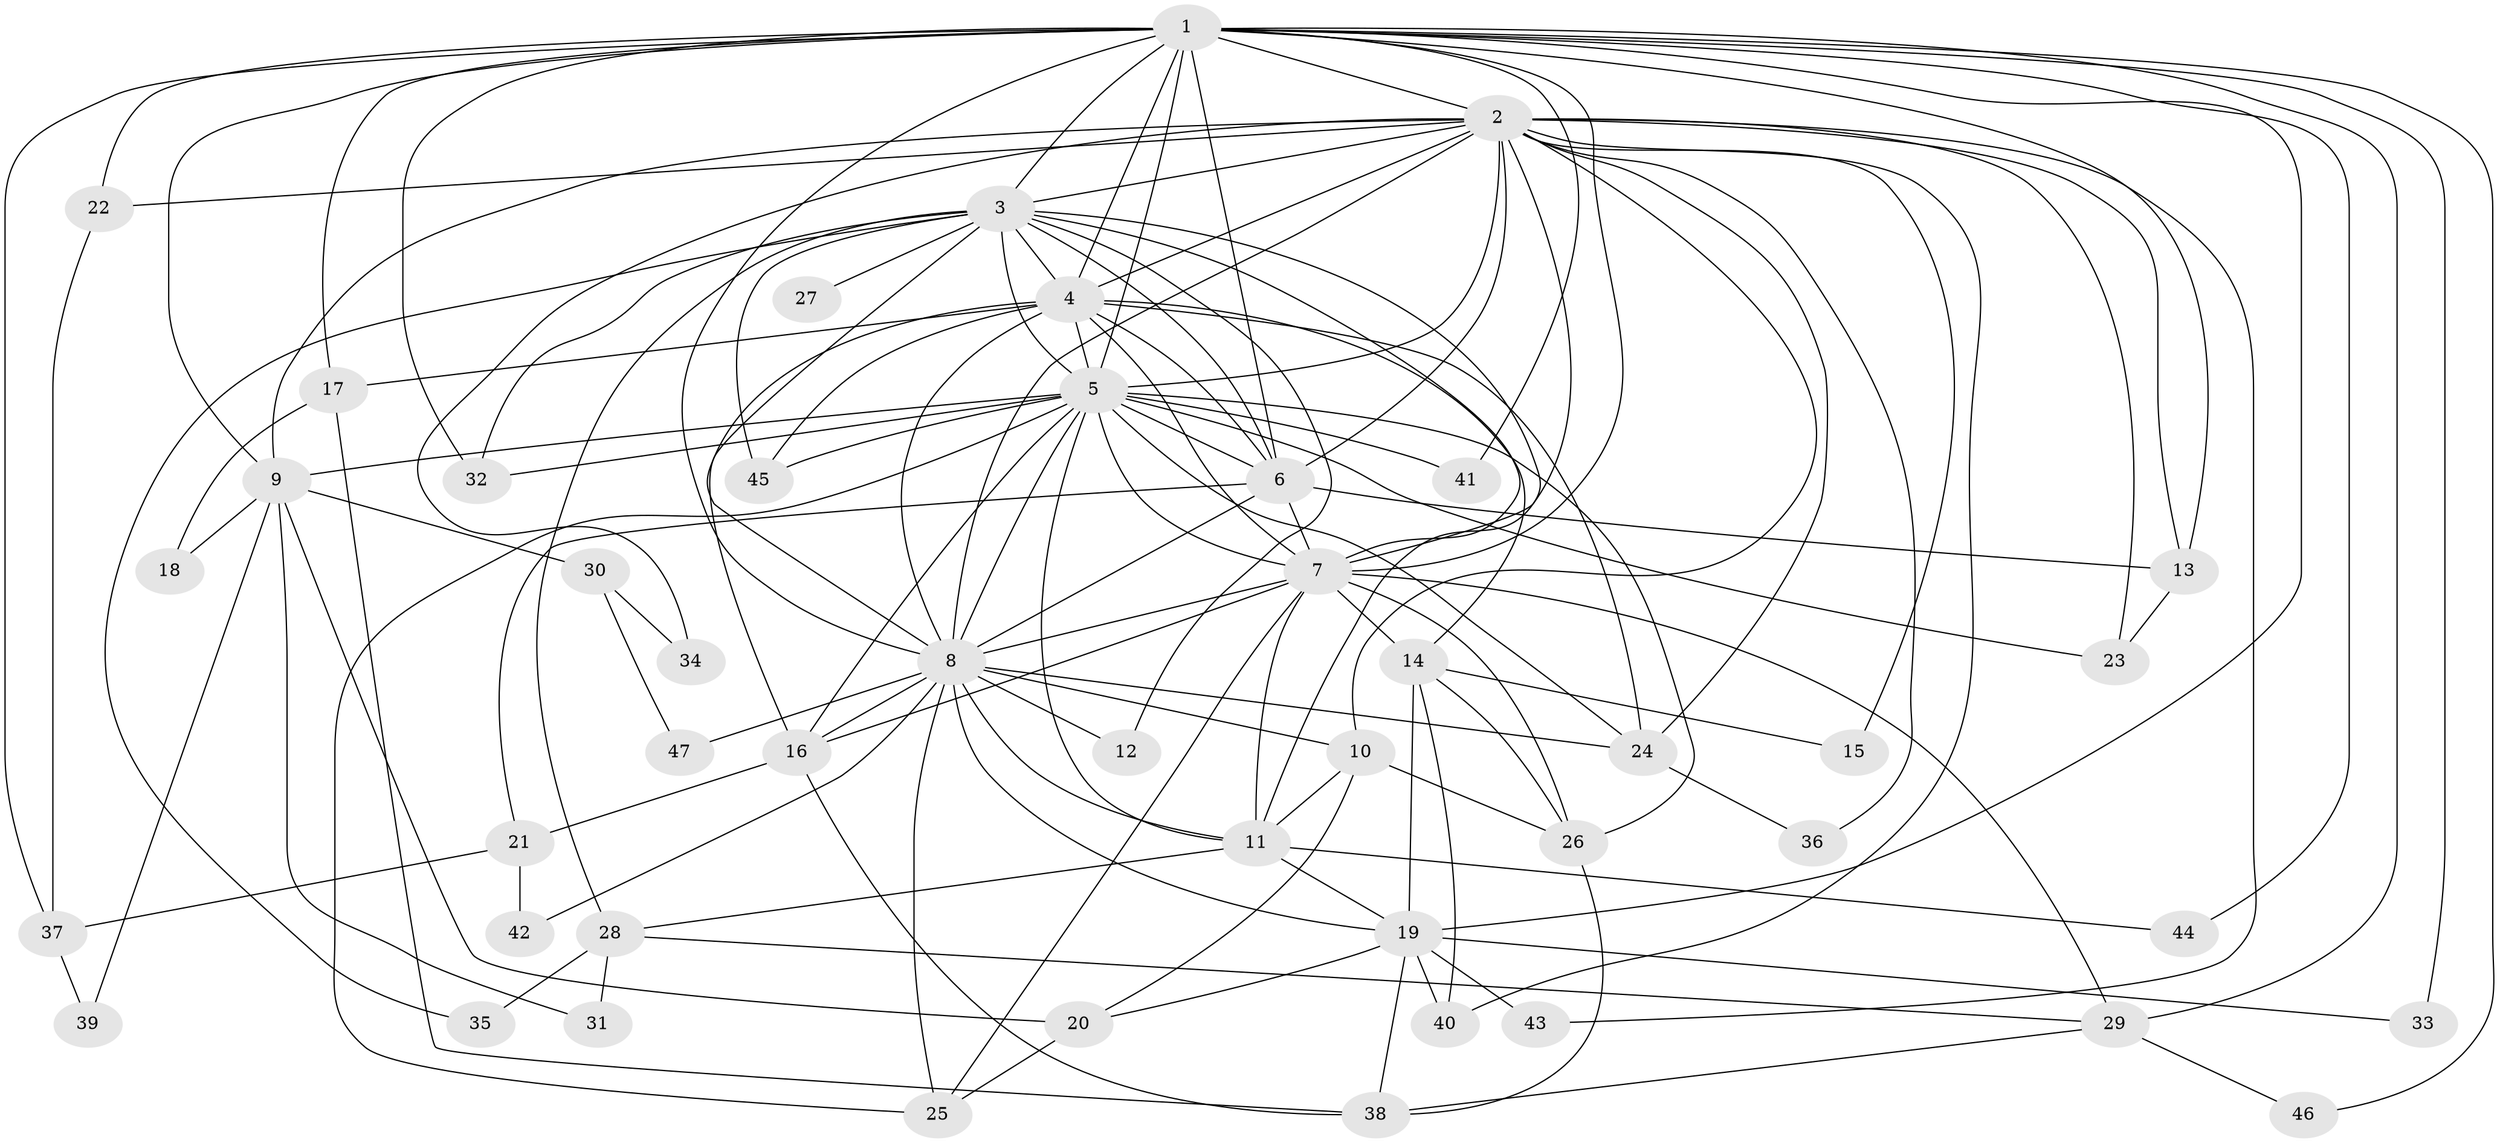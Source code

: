 // original degree distribution, {19: 0.031914893617021274, 18: 0.031914893617021274, 23: 0.010638297872340425, 17: 0.010638297872340425, 21: 0.010638297872340425, 14: 0.010638297872340425, 10: 0.02127659574468085, 4: 0.11702127659574468, 2: 0.5106382978723404, 3: 0.19148936170212766, 5: 0.0425531914893617, 6: 0.010638297872340425}
// Generated by graph-tools (version 1.1) at 2025/34/03/09/25 02:34:35]
// undirected, 47 vertices, 129 edges
graph export_dot {
graph [start="1"]
  node [color=gray90,style=filled];
  1;
  2;
  3;
  4;
  5;
  6;
  7;
  8;
  9;
  10;
  11;
  12;
  13;
  14;
  15;
  16;
  17;
  18;
  19;
  20;
  21;
  22;
  23;
  24;
  25;
  26;
  27;
  28;
  29;
  30;
  31;
  32;
  33;
  34;
  35;
  36;
  37;
  38;
  39;
  40;
  41;
  42;
  43;
  44;
  45;
  46;
  47;
  1 -- 2 [weight=2.0];
  1 -- 3 [weight=2.0];
  1 -- 4 [weight=2.0];
  1 -- 5 [weight=4.0];
  1 -- 6 [weight=2.0];
  1 -- 7 [weight=2.0];
  1 -- 8 [weight=3.0];
  1 -- 9 [weight=2.0];
  1 -- 13 [weight=1.0];
  1 -- 17 [weight=1.0];
  1 -- 19 [weight=2.0];
  1 -- 22 [weight=2.0];
  1 -- 29 [weight=1.0];
  1 -- 32 [weight=1.0];
  1 -- 33 [weight=2.0];
  1 -- 37 [weight=1.0];
  1 -- 41 [weight=1.0];
  1 -- 44 [weight=1.0];
  1 -- 46 [weight=1.0];
  2 -- 3 [weight=1.0];
  2 -- 4 [weight=1.0];
  2 -- 5 [weight=3.0];
  2 -- 6 [weight=1.0];
  2 -- 7 [weight=2.0];
  2 -- 8 [weight=1.0];
  2 -- 9 [weight=1.0];
  2 -- 10 [weight=1.0];
  2 -- 13 [weight=1.0];
  2 -- 15 [weight=1.0];
  2 -- 22 [weight=1.0];
  2 -- 23 [weight=1.0];
  2 -- 24 [weight=1.0];
  2 -- 34 [weight=1.0];
  2 -- 36 [weight=1.0];
  2 -- 40 [weight=1.0];
  2 -- 43 [weight=1.0];
  3 -- 4 [weight=1.0];
  3 -- 5 [weight=4.0];
  3 -- 6 [weight=1.0];
  3 -- 7 [weight=1.0];
  3 -- 8 [weight=1.0];
  3 -- 11 [weight=1.0];
  3 -- 12 [weight=1.0];
  3 -- 27 [weight=1.0];
  3 -- 28 [weight=1.0];
  3 -- 32 [weight=1.0];
  3 -- 35 [weight=1.0];
  3 -- 45 [weight=1.0];
  4 -- 5 [weight=3.0];
  4 -- 6 [weight=1.0];
  4 -- 7 [weight=1.0];
  4 -- 8 [weight=1.0];
  4 -- 14 [weight=1.0];
  4 -- 16 [weight=1.0];
  4 -- 17 [weight=3.0];
  4 -- 24 [weight=1.0];
  4 -- 45 [weight=1.0];
  5 -- 6 [weight=3.0];
  5 -- 7 [weight=2.0];
  5 -- 8 [weight=2.0];
  5 -- 9 [weight=1.0];
  5 -- 11 [weight=1.0];
  5 -- 16 [weight=1.0];
  5 -- 23 [weight=1.0];
  5 -- 24 [weight=6.0];
  5 -- 25 [weight=1.0];
  5 -- 26 [weight=1.0];
  5 -- 32 [weight=1.0];
  5 -- 41 [weight=1.0];
  5 -- 45 [weight=1.0];
  6 -- 7 [weight=1.0];
  6 -- 8 [weight=1.0];
  6 -- 13 [weight=1.0];
  6 -- 21 [weight=3.0];
  7 -- 8 [weight=1.0];
  7 -- 11 [weight=1.0];
  7 -- 14 [weight=3.0];
  7 -- 16 [weight=1.0];
  7 -- 25 [weight=1.0];
  7 -- 26 [weight=1.0];
  7 -- 29 [weight=1.0];
  8 -- 10 [weight=1.0];
  8 -- 11 [weight=1.0];
  8 -- 12 [weight=1.0];
  8 -- 16 [weight=1.0];
  8 -- 19 [weight=1.0];
  8 -- 24 [weight=1.0];
  8 -- 25 [weight=1.0];
  8 -- 42 [weight=1.0];
  8 -- 47 [weight=1.0];
  9 -- 18 [weight=1.0];
  9 -- 20 [weight=2.0];
  9 -- 30 [weight=1.0];
  9 -- 31 [weight=1.0];
  9 -- 39 [weight=1.0];
  10 -- 11 [weight=1.0];
  10 -- 20 [weight=1.0];
  10 -- 26 [weight=1.0];
  11 -- 19 [weight=1.0];
  11 -- 28 [weight=1.0];
  11 -- 44 [weight=1.0];
  13 -- 23 [weight=1.0];
  14 -- 15 [weight=1.0];
  14 -- 19 [weight=1.0];
  14 -- 26 [weight=1.0];
  14 -- 40 [weight=1.0];
  16 -- 21 [weight=1.0];
  16 -- 38 [weight=1.0];
  17 -- 18 [weight=2.0];
  17 -- 38 [weight=1.0];
  19 -- 20 [weight=1.0];
  19 -- 33 [weight=1.0];
  19 -- 38 [weight=1.0];
  19 -- 40 [weight=1.0];
  19 -- 43 [weight=1.0];
  20 -- 25 [weight=1.0];
  21 -- 37 [weight=1.0];
  21 -- 42 [weight=1.0];
  22 -- 37 [weight=2.0];
  24 -- 36 [weight=1.0];
  26 -- 38 [weight=1.0];
  28 -- 29 [weight=1.0];
  28 -- 31 [weight=1.0];
  28 -- 35 [weight=1.0];
  29 -- 38 [weight=1.0];
  29 -- 46 [weight=1.0];
  30 -- 34 [weight=1.0];
  30 -- 47 [weight=1.0];
  37 -- 39 [weight=1.0];
}

